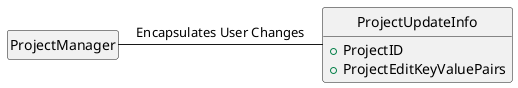@startuml
hide circle
hide empty members

class "ProjectManager" as sqpm

class "ProjectUpdateInfo" as sqpui{
	+ProjectID
	+ProjectEditKeyValuePairs
	}

sqpm - sqpui : Encapsulates User Changes


@enduml